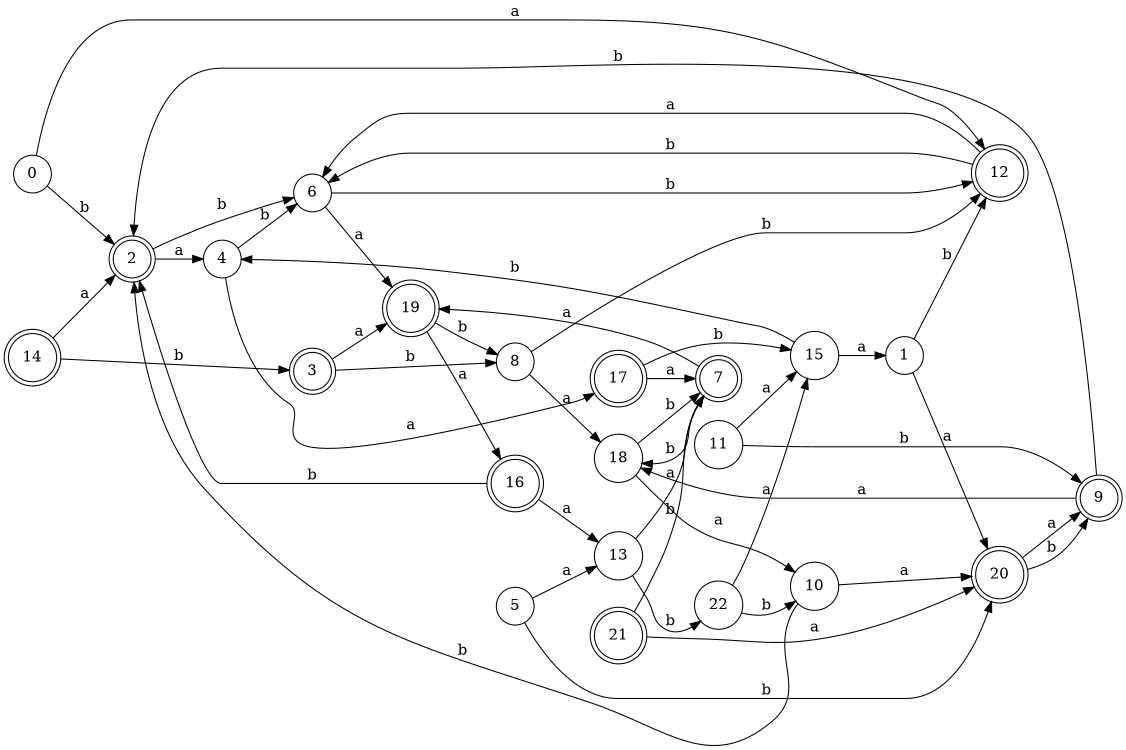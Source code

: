 digraph n19_8 {
__start0 [label="" shape="none"];

rankdir=LR;
size="8,5";

s0 [style="filled", color="black", fillcolor="white" shape="circle", label="0"];
s1 [style="filled", color="black", fillcolor="white" shape="circle", label="1"];
s2 [style="rounded,filled", color="black", fillcolor="white" shape="doublecircle", label="2"];
s3 [style="rounded,filled", color="black", fillcolor="white" shape="doublecircle", label="3"];
s4 [style="filled", color="black", fillcolor="white" shape="circle", label="4"];
s5 [style="filled", color="black", fillcolor="white" shape="circle", label="5"];
s6 [style="filled", color="black", fillcolor="white" shape="circle", label="6"];
s7 [style="rounded,filled", color="black", fillcolor="white" shape="doublecircle", label="7"];
s8 [style="filled", color="black", fillcolor="white" shape="circle", label="8"];
s9 [style="rounded,filled", color="black", fillcolor="white" shape="doublecircle", label="9"];
s10 [style="filled", color="black", fillcolor="white" shape="circle", label="10"];
s11 [style="filled", color="black", fillcolor="white" shape="circle", label="11"];
s12 [style="rounded,filled", color="black", fillcolor="white" shape="doublecircle", label="12"];
s13 [style="filled", color="black", fillcolor="white" shape="circle", label="13"];
s14 [style="rounded,filled", color="black", fillcolor="white" shape="doublecircle", label="14"];
s15 [style="filled", color="black", fillcolor="white" shape="circle", label="15"];
s16 [style="rounded,filled", color="black", fillcolor="white" shape="doublecircle", label="16"];
s17 [style="rounded,filled", color="black", fillcolor="white" shape="doublecircle", label="17"];
s18 [style="filled", color="black", fillcolor="white" shape="circle", label="18"];
s19 [style="rounded,filled", color="black", fillcolor="white" shape="doublecircle", label="19"];
s20 [style="rounded,filled", color="black", fillcolor="white" shape="doublecircle", label="20"];
s21 [style="rounded,filled", color="black", fillcolor="white" shape="doublecircle", label="21"];
s22 [style="filled", color="black", fillcolor="white" shape="circle", label="22"];
s0 -> s12 [label="a"];
s0 -> s2 [label="b"];
s1 -> s20 [label="a"];
s1 -> s12 [label="b"];
s2 -> s4 [label="a"];
s2 -> s6 [label="b"];
s3 -> s19 [label="a"];
s3 -> s8 [label="b"];
s4 -> s17 [label="a"];
s4 -> s6 [label="b"];
s5 -> s13 [label="a"];
s5 -> s20 [label="b"];
s6 -> s19 [label="a"];
s6 -> s12 [label="b"];
s7 -> s19 [label="a"];
s7 -> s18 [label="b"];
s8 -> s18 [label="a"];
s8 -> s12 [label="b"];
s9 -> s18 [label="a"];
s9 -> s2 [label="b"];
s10 -> s20 [label="a"];
s10 -> s2 [label="b"];
s11 -> s15 [label="a"];
s11 -> s9 [label="b"];
s12 -> s6 [label="a"];
s12 -> s6 [label="b"];
s13 -> s7 [label="a"];
s13 -> s22 [label="b"];
s14 -> s2 [label="a"];
s14 -> s3 [label="b"];
s15 -> s1 [label="a"];
s15 -> s4 [label="b"];
s16 -> s13 [label="a"];
s16 -> s2 [label="b"];
s17 -> s7 [label="a"];
s17 -> s15 [label="b"];
s18 -> s10 [label="a"];
s18 -> s7 [label="b"];
s19 -> s16 [label="a"];
s19 -> s8 [label="b"];
s20 -> s9 [label="a"];
s20 -> s9 [label="b"];
s21 -> s20 [label="a"];
s21 -> s7 [label="b"];
s22 -> s15 [label="a"];
s22 -> s10 [label="b"];

}